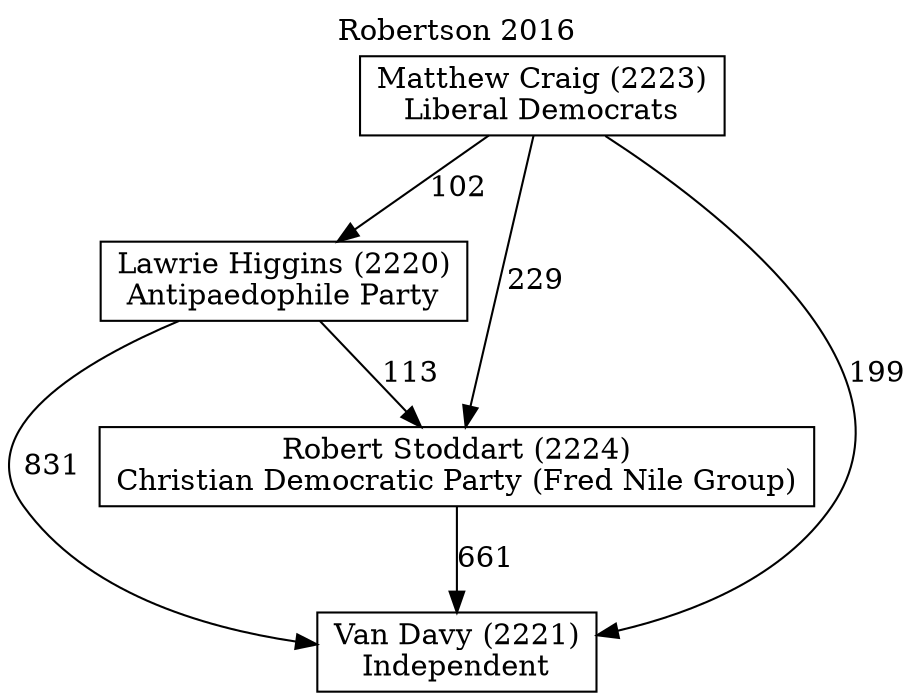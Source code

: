 // House preference flow
digraph "Van Davy (2221)_Robertson_2016" {
	graph [label="Robertson 2016" labelloc=t mclimit=10]
	node [shape=box]
	"Lawrie Higgins (2220)" [label="Lawrie Higgins (2220)
Antipaedophile Party"]
	"Matthew Craig (2223)" [label="Matthew Craig (2223)
Liberal Democrats"]
	"Robert Stoddart (2224)" [label="Robert Stoddart (2224)
Christian Democratic Party (Fred Nile Group)"]
	"Van Davy (2221)" [label="Van Davy (2221)
Independent"]
	"Lawrie Higgins (2220)" -> "Robert Stoddart (2224)" [label=113]
	"Lawrie Higgins (2220)" -> "Van Davy (2221)" [label=831]
	"Matthew Craig (2223)" -> "Lawrie Higgins (2220)" [label=102]
	"Matthew Craig (2223)" -> "Robert Stoddart (2224)" [label=229]
	"Matthew Craig (2223)" -> "Van Davy (2221)" [label=199]
	"Robert Stoddart (2224)" -> "Van Davy (2221)" [label=661]
}
